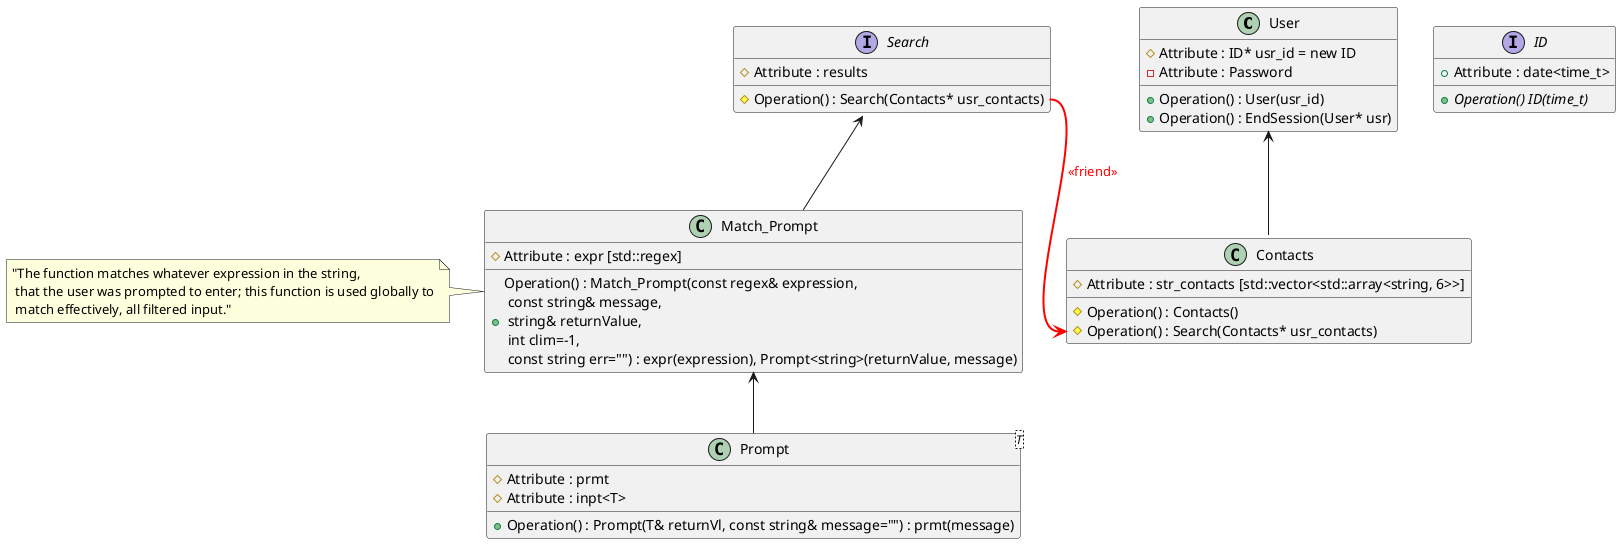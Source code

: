 @startuml

class User {

  # Attribute : ID* usr_id = new ID
  - Attribute : Password
  + Operation() : User(usr_id)
  + Operation() : EndSession(User* usr)

}

class Contacts {

  # Attribute : str_contacts [std::vector<std::array<string, 6>>]
  # Operation() : Contacts()
  # Operation() : Search(Contacts* usr_contacts)

}

class Prompt<T> {

  # Attribute : prmt
  # Attribute : inpt<T>
  + Operation() : Prompt(T& returnVl, const string& message="") : prmt(message)

}

class Match_Prompt {

  # Attribute : expr [std::regex]
  + Operation() : Match_Prompt(const regex& expression,\n const string& message,\n string& returnValue,\n int clim=-1,\n const string err="") : expr(expression), Prompt<string>(returnValue, message)

}

interface Search {

  # Attribute : results
  # Operation() : Search(Contacts* usr_contacts)
  
}


interface ID {

  + Attribute : date<time_t>
  + {abstract} Operation() ID(time_t)

}

note left of Match_Prompt : "The function matches whatever expression in the string,\n that the user was prompted to enter; this function is used globally to\n match effectively, all filtered input."

Match_Prompt <-- Prompt

User <-- Contacts

Search::Search --> Contacts::Search #line:red;line.bold;text:red : <<friend>>

Search <-- Match_Prompt

@enduml